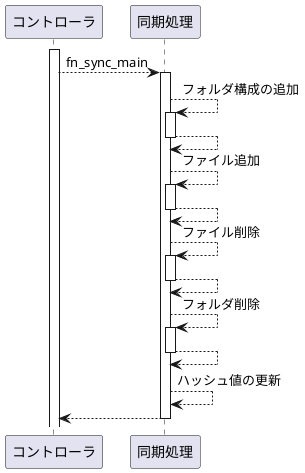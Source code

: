@startuml

participant コントローラ as ctrl
participant 同期処理 as sync

activate ctrl
ctrl --> sync : fn_sync_main
activate sync
sync --> sync : フォルダ構成の追加
activate sync
return 
sync --> sync : ファイル追加
activate sync
return 
sync --> sync : ファイル削除
activate sync
return 
sync --> sync : フォルダ削除
activate sync
return 
sync --> sync:ハッシュ値の更新

return 


@enduml
